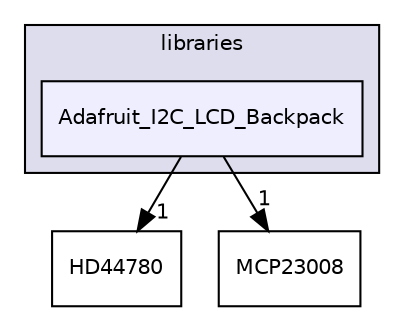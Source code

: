 digraph "libraries/Adafruit_I2C_LCD_Backpack" {
  compound=true
  node [ fontsize="10", fontname="Helvetica"];
  edge [ labelfontsize="10", labelfontname="Helvetica"];
  subgraph clusterdir_bc0718b08fb2015b8e59c47b2805f60c {
    graph [ bgcolor="#ddddee", pencolor="black", label="libraries" fontname="Helvetica", fontsize="10", URL="dir_bc0718b08fb2015b8e59c47b2805f60c.html"]
  dir_22c7ae56a5fde9499bb58f2bf6d305a8 [shape=box, label="Adafruit_I2C_LCD_Backpack", style="filled", fillcolor="#eeeeff", pencolor="black", URL="dir_22c7ae56a5fde9499bb58f2bf6d305a8.html"];
  }
  dir_0b4fc2dd97dc10777572736a86a0998b [shape=box label="HD44780" URL="dir_0b4fc2dd97dc10777572736a86a0998b.html"];
  dir_b1d8093f58eaef1a691dc93bd40b0575 [shape=box label="MCP23008" URL="dir_b1d8093f58eaef1a691dc93bd40b0575.html"];
  dir_22c7ae56a5fde9499bb58f2bf6d305a8->dir_0b4fc2dd97dc10777572736a86a0998b [headlabel="1", labeldistance=1.5 headhref="dir_000010_000045.html"];
  dir_22c7ae56a5fde9499bb58f2bf6d305a8->dir_b1d8093f58eaef1a691dc93bd40b0575 [headlabel="1", labeldistance=1.5 headhref="dir_000010_000053.html"];
}
